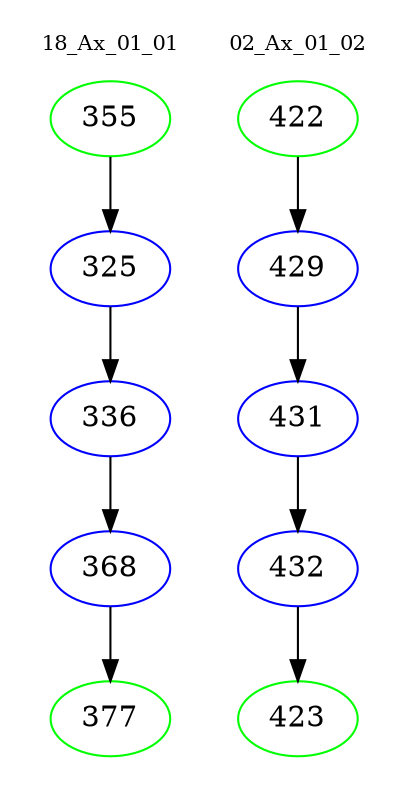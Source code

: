digraph{
subgraph cluster_0 {
color = white
label = "18_Ax_01_01";
fontsize=10;
T0_355 [label="355", color="green"]
T0_355 -> T0_325 [color="black"]
T0_325 [label="325", color="blue"]
T0_325 -> T0_336 [color="black"]
T0_336 [label="336", color="blue"]
T0_336 -> T0_368 [color="black"]
T0_368 [label="368", color="blue"]
T0_368 -> T0_377 [color="black"]
T0_377 [label="377", color="green"]
}
subgraph cluster_1 {
color = white
label = "02_Ax_01_02";
fontsize=10;
T1_422 [label="422", color="green"]
T1_422 -> T1_429 [color="black"]
T1_429 [label="429", color="blue"]
T1_429 -> T1_431 [color="black"]
T1_431 [label="431", color="blue"]
T1_431 -> T1_432 [color="black"]
T1_432 [label="432", color="blue"]
T1_432 -> T1_423 [color="black"]
T1_423 [label="423", color="green"]
}
}
